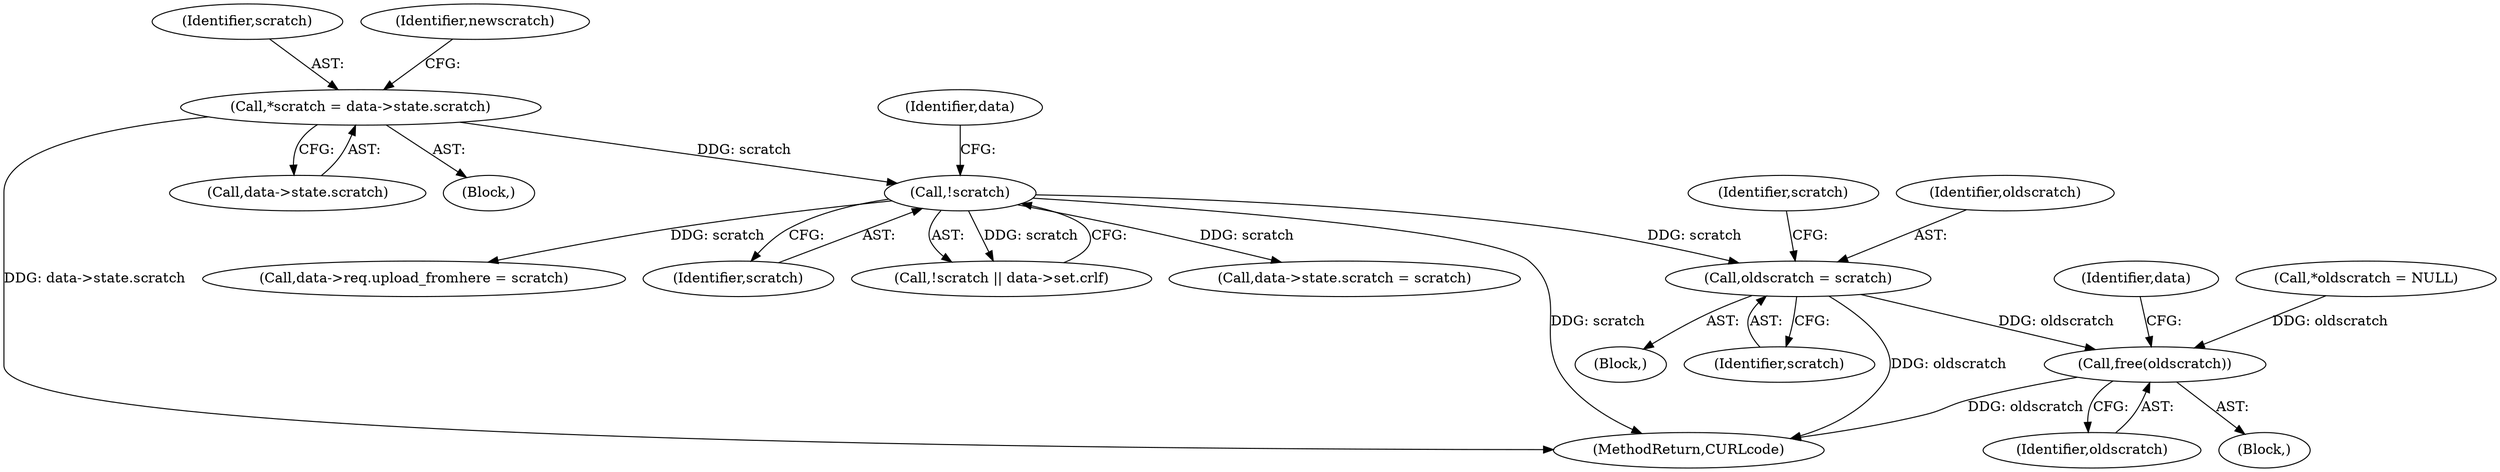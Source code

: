 digraph "0_curl_ba1dbd78e5f1ed67c1b8d37ac89d90e5e330b628@pointer" {
"1000163" [label="(Call,oldscratch = scratch)"];
"1000155" [label="(Call,!scratch)"];
"1000137" [label="(Call,*scratch = data->state.scratch)"];
"1000403" [label="(Call,free(oldscratch))"];
"1000155" [label="(Call,!scratch)"];
"1000408" [label="(Identifier,data)"];
"1000167" [label="(Identifier,scratch)"];
"1000396" [label="(Call,data->state.scratch = scratch)"];
"1000404" [label="(Identifier,oldscratch)"];
"1000137" [label="(Call,*scratch = data->state.scratch)"];
"1000149" [label="(Call,*oldscratch = NULL)"];
"1000164" [label="(Identifier,oldscratch)"];
"1000159" [label="(Identifier,data)"];
"1000138" [label="(Identifier,scratch)"];
"1000162" [label="(Block,)"];
"1000417" [label="(MethodReturn,CURLcode)"];
"1000389" [label="(Call,data->req.upload_fromhere = scratch)"];
"1000139" [label="(Call,data->state.scratch)"];
"1000165" [label="(Identifier,scratch)"];
"1000146" [label="(Identifier,newscratch)"];
"1000163" [label="(Call,oldscratch = scratch)"];
"1000119" [label="(Block,)"];
"1000388" [label="(Block,)"];
"1000156" [label="(Identifier,scratch)"];
"1000403" [label="(Call,free(oldscratch))"];
"1000154" [label="(Call,!scratch || data->set.crlf)"];
"1000163" -> "1000162"  [label="AST: "];
"1000163" -> "1000165"  [label="CFG: "];
"1000164" -> "1000163"  [label="AST: "];
"1000165" -> "1000163"  [label="AST: "];
"1000167" -> "1000163"  [label="CFG: "];
"1000163" -> "1000417"  [label="DDG: oldscratch"];
"1000155" -> "1000163"  [label="DDG: scratch"];
"1000163" -> "1000403"  [label="DDG: oldscratch"];
"1000155" -> "1000154"  [label="AST: "];
"1000155" -> "1000156"  [label="CFG: "];
"1000156" -> "1000155"  [label="AST: "];
"1000159" -> "1000155"  [label="CFG: "];
"1000154" -> "1000155"  [label="CFG: "];
"1000155" -> "1000417"  [label="DDG: scratch"];
"1000155" -> "1000154"  [label="DDG: scratch"];
"1000137" -> "1000155"  [label="DDG: scratch"];
"1000155" -> "1000389"  [label="DDG: scratch"];
"1000155" -> "1000396"  [label="DDG: scratch"];
"1000137" -> "1000119"  [label="AST: "];
"1000137" -> "1000139"  [label="CFG: "];
"1000138" -> "1000137"  [label="AST: "];
"1000139" -> "1000137"  [label="AST: "];
"1000146" -> "1000137"  [label="CFG: "];
"1000137" -> "1000417"  [label="DDG: data->state.scratch"];
"1000403" -> "1000388"  [label="AST: "];
"1000403" -> "1000404"  [label="CFG: "];
"1000404" -> "1000403"  [label="AST: "];
"1000408" -> "1000403"  [label="CFG: "];
"1000403" -> "1000417"  [label="DDG: oldscratch"];
"1000149" -> "1000403"  [label="DDG: oldscratch"];
}
